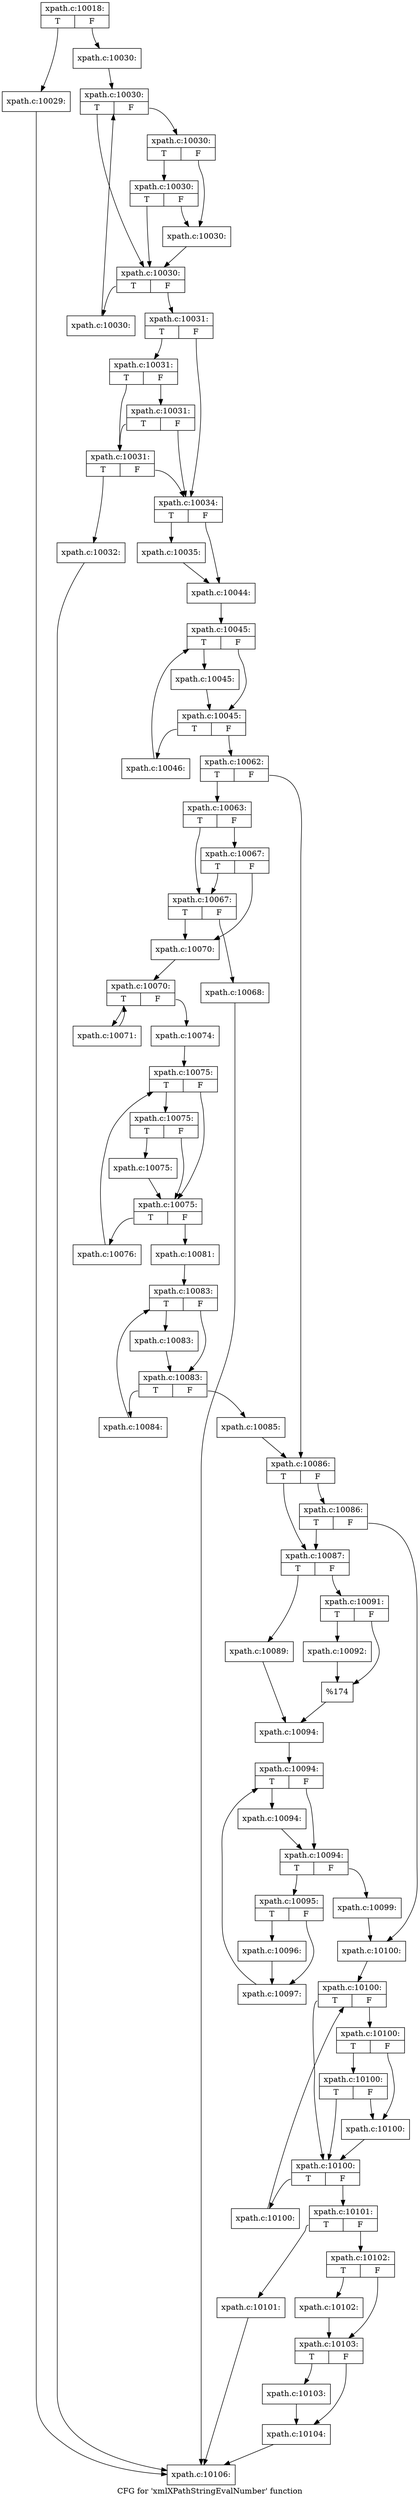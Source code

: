digraph "CFG for 'xmlXPathStringEvalNumber' function" {
	label="CFG for 'xmlXPathStringEvalNumber' function";

	Node0x55e6b288f0d0 [shape=record,label="{xpath.c:10018:|{<s0>T|<s1>F}}"];
	Node0x55e6b288f0d0:s0 -> Node0x55e6b28a8090;
	Node0x55e6b288f0d0:s1 -> Node0x55e6b28a80e0;
	Node0x55e6b28a8090 [shape=record,label="{xpath.c:10029:}"];
	Node0x55e6b28a8090 -> Node0x55e6b2186c50;
	Node0x55e6b28a80e0 [shape=record,label="{xpath.c:10030:}"];
	Node0x55e6b28a80e0 -> Node0x55e6b28a8540;
	Node0x55e6b28a8540 [shape=record,label="{xpath.c:10030:|{<s0>T|<s1>F}}"];
	Node0x55e6b28a8540:s0 -> Node0x55e6b28a87a0;
	Node0x55e6b28a8540:s1 -> Node0x55e6b28a8840;
	Node0x55e6b28a8840 [shape=record,label="{xpath.c:10030:|{<s0>T|<s1>F}}"];
	Node0x55e6b28a8840:s0 -> Node0x55e6b28a8aa0;
	Node0x55e6b28a8840:s1 -> Node0x55e6b28a87f0;
	Node0x55e6b28a8aa0 [shape=record,label="{xpath.c:10030:|{<s0>T|<s1>F}}"];
	Node0x55e6b28a8aa0:s0 -> Node0x55e6b28a87a0;
	Node0x55e6b28a8aa0:s1 -> Node0x55e6b28a87f0;
	Node0x55e6b28a87f0 [shape=record,label="{xpath.c:10030:}"];
	Node0x55e6b28a87f0 -> Node0x55e6b28a87a0;
	Node0x55e6b28a87a0 [shape=record,label="{xpath.c:10030:|{<s0>T|<s1>F}}"];
	Node0x55e6b28a87a0:s0 -> Node0x55e6b28a8ed0;
	Node0x55e6b28a87a0:s1 -> Node0x55e6b28a8720;
	Node0x55e6b28a8ed0 [shape=record,label="{xpath.c:10030:}"];
	Node0x55e6b28a8ed0 -> Node0x55e6b28a8540;
	Node0x55e6b28a8720 [shape=record,label="{xpath.c:10031:|{<s0>T|<s1>F}}"];
	Node0x55e6b28a8720:s0 -> Node0x55e6b28a95e0;
	Node0x55e6b28a8720:s1 -> Node0x55e6b28a9510;
	Node0x55e6b28a95e0 [shape=record,label="{xpath.c:10031:|{<s0>T|<s1>F}}"];
	Node0x55e6b28a95e0:s0 -> Node0x55e6b28a9560;
	Node0x55e6b28a95e0:s1 -> Node0x55e6b28a99b0;
	Node0x55e6b28a99b0 [shape=record,label="{xpath.c:10031:|{<s0>T|<s1>F}}"];
	Node0x55e6b28a99b0:s0 -> Node0x55e6b28a9560;
	Node0x55e6b28a99b0:s1 -> Node0x55e6b28a9510;
	Node0x55e6b28a9560 [shape=record,label="{xpath.c:10031:|{<s0>T|<s1>F}}"];
	Node0x55e6b28a9560:s0 -> Node0x55e6b28a94c0;
	Node0x55e6b28a9560:s1 -> Node0x55e6b28a9510;
	Node0x55e6b28a94c0 [shape=record,label="{xpath.c:10032:}"];
	Node0x55e6b28a94c0 -> Node0x55e6b2186c50;
	Node0x55e6b28a9510 [shape=record,label="{xpath.c:10034:|{<s0>T|<s1>F}}"];
	Node0x55e6b28a9510:s0 -> Node0x55e6b28aa5e0;
	Node0x55e6b28a9510:s1 -> Node0x55e6b28aa630;
	Node0x55e6b28aa5e0 [shape=record,label="{xpath.c:10035:}"];
	Node0x55e6b28aa5e0 -> Node0x55e6b28aa630;
	Node0x55e6b28aa630 [shape=record,label="{xpath.c:10044:}"];
	Node0x55e6b28aa630 -> Node0x55e6b28aaef0;
	Node0x55e6b28aaef0 [shape=record,label="{xpath.c:10045:|{<s0>T|<s1>F}}"];
	Node0x55e6b28aaef0:s0 -> Node0x55e6b28ab1e0;
	Node0x55e6b28aaef0:s1 -> Node0x55e6b28ab190;
	Node0x55e6b28ab1e0 [shape=record,label="{xpath.c:10045:}"];
	Node0x55e6b28ab1e0 -> Node0x55e6b28ab190;
	Node0x55e6b28ab190 [shape=record,label="{xpath.c:10045:|{<s0>T|<s1>F}}"];
	Node0x55e6b28ab190:s0 -> Node0x55e6b28ab820;
	Node0x55e6b28ab190:s1 -> Node0x55e6b28ab110;
	Node0x55e6b28ab820 [shape=record,label="{xpath.c:10046:}"];
	Node0x55e6b28ab820 -> Node0x55e6b28aaef0;
	Node0x55e6b28ab110 [shape=record,label="{xpath.c:10062:|{<s0>T|<s1>F}}"];
	Node0x55e6b28ab110:s0 -> Node0x55e6b28ac840;
	Node0x55e6b28ab110:s1 -> Node0x55e6b28ac890;
	Node0x55e6b28ac840 [shape=record,label="{xpath.c:10063:|{<s0>T|<s1>F}}"];
	Node0x55e6b28ac840:s0 -> Node0x55e6b28adb90;
	Node0x55e6b28ac840:s1 -> Node0x55e6b28adc10;
	Node0x55e6b28adc10 [shape=record,label="{xpath.c:10067:|{<s0>T|<s1>F}}"];
	Node0x55e6b28adc10:s0 -> Node0x55e6b28adb90;
	Node0x55e6b28adc10:s1 -> Node0x55e6b28adb40;
	Node0x55e6b28adb90 [shape=record,label="{xpath.c:10067:|{<s0>T|<s1>F}}"];
	Node0x55e6b28adb90:s0 -> Node0x55e6b28adb40;
	Node0x55e6b28adb90:s1 -> Node0x55e6b28adaf0;
	Node0x55e6b28adaf0 [shape=record,label="{xpath.c:10068:}"];
	Node0x55e6b28adaf0 -> Node0x55e6b2186c50;
	Node0x55e6b28adb40 [shape=record,label="{xpath.c:10070:}"];
	Node0x55e6b28adb40 -> Node0x55e6b28ae6e0;
	Node0x55e6b28ae6e0 [shape=record,label="{xpath.c:10070:|{<s0>T|<s1>F}}"];
	Node0x55e6b28ae6e0:s0 -> Node0x55e6b28aeb90;
	Node0x55e6b28ae6e0:s1 -> Node0x55e6b28ae900;
	Node0x55e6b28aeb90 [shape=record,label="{xpath.c:10071:}"];
	Node0x55e6b28aeb90 -> Node0x55e6b28ae6e0;
	Node0x55e6b28ae900 [shape=record,label="{xpath.c:10074:}"];
	Node0x55e6b28ae900 -> Node0x55e6b28af330;
	Node0x55e6b28af330 [shape=record,label="{xpath.c:10075:|{<s0>T|<s1>F}}"];
	Node0x55e6b28af330:s0 -> Node0x55e6b28af670;
	Node0x55e6b28af330:s1 -> Node0x55e6b28af5d0;
	Node0x55e6b28af670 [shape=record,label="{xpath.c:10075:|{<s0>T|<s1>F}}"];
	Node0x55e6b28af670:s0 -> Node0x55e6b28af620;
	Node0x55e6b28af670:s1 -> Node0x55e6b28af5d0;
	Node0x55e6b28af620 [shape=record,label="{xpath.c:10075:}"];
	Node0x55e6b28af620 -> Node0x55e6b28af5d0;
	Node0x55e6b28af5d0 [shape=record,label="{xpath.c:10075:|{<s0>T|<s1>F}}"];
	Node0x55e6b28af5d0:s0 -> Node0x55e6b28afc30;
	Node0x55e6b28af5d0:s1 -> Node0x55e6b28af550;
	Node0x55e6b28afc30 [shape=record,label="{xpath.c:10076:}"];
	Node0x55e6b28afc30 -> Node0x55e6b28af330;
	Node0x55e6b28af550 [shape=record,label="{xpath.c:10081:}"];
	Node0x55e6b28af550 -> Node0x55e6b28b1a30;
	Node0x55e6b28b1a30 [shape=record,label="{xpath.c:10083:|{<s0>T|<s1>F}}"];
	Node0x55e6b28b1a30:s0 -> Node0x55e6b28b1d20;
	Node0x55e6b28b1a30:s1 -> Node0x55e6b28b1cd0;
	Node0x55e6b28b1d20 [shape=record,label="{xpath.c:10083:}"];
	Node0x55e6b28b1d20 -> Node0x55e6b28b1cd0;
	Node0x55e6b28b1cd0 [shape=record,label="{xpath.c:10083:|{<s0>T|<s1>F}}"];
	Node0x55e6b28b1cd0:s0 -> Node0x55e6b28b22d0;
	Node0x55e6b28b1cd0:s1 -> Node0x55e6b28b1c50;
	Node0x55e6b28b22d0 [shape=record,label="{xpath.c:10084:}"];
	Node0x55e6b28b22d0 -> Node0x55e6b28b1a30;
	Node0x55e6b28b1c50 [shape=record,label="{xpath.c:10085:}"];
	Node0x55e6b28b1c50 -> Node0x55e6b28ac890;
	Node0x55e6b28ac890 [shape=record,label="{xpath.c:10086:|{<s0>T|<s1>F}}"];
	Node0x55e6b28ac890:s0 -> Node0x55e6b28b26e0;
	Node0x55e6b28ac890:s1 -> Node0x55e6b28b2780;
	Node0x55e6b28b2780 [shape=record,label="{xpath.c:10086:|{<s0>T|<s1>F}}"];
	Node0x55e6b28b2780:s0 -> Node0x55e6b28b26e0;
	Node0x55e6b28b2780:s1 -> Node0x55e6b28b2730;
	Node0x55e6b28b26e0 [shape=record,label="{xpath.c:10087:|{<s0>T|<s1>F}}"];
	Node0x55e6b28b26e0:s0 -> Node0x55e6b28b3140;
	Node0x55e6b28b26e0:s1 -> Node0x55e6b28b31e0;
	Node0x55e6b28b3140 [shape=record,label="{xpath.c:10089:}"];
	Node0x55e6b28b3140 -> Node0x55e6b28b3190;
	Node0x55e6b28b31e0 [shape=record,label="{xpath.c:10091:|{<s0>T|<s1>F}}"];
	Node0x55e6b28b31e0:s0 -> Node0x55e6b28b39d0;
	Node0x55e6b28b31e0:s1 -> Node0x55e6b28b3a20;
	Node0x55e6b28b39d0 [shape=record,label="{xpath.c:10092:}"];
	Node0x55e6b28b39d0 -> Node0x55e6b28b3a20;
	Node0x55e6b28b3a20 [shape=record,label="{%174}"];
	Node0x55e6b28b3a20 -> Node0x55e6b28b3190;
	Node0x55e6b28b3190 [shape=record,label="{xpath.c:10094:}"];
	Node0x55e6b28b3190 -> Node0x55e6b28b4190;
	Node0x55e6b28b4190 [shape=record,label="{xpath.c:10094:|{<s0>T|<s1>F}}"];
	Node0x55e6b28b4190:s0 -> Node0x55e6b28b4480;
	Node0x55e6b28b4190:s1 -> Node0x55e6b28b4430;
	Node0x55e6b28b4480 [shape=record,label="{xpath.c:10094:}"];
	Node0x55e6b28b4480 -> Node0x55e6b28b4430;
	Node0x55e6b28b4430 [shape=record,label="{xpath.c:10094:|{<s0>T|<s1>F}}"];
	Node0x55e6b28b4430:s0 -> Node0x55e6b28b4ac0;
	Node0x55e6b28b4430:s1 -> Node0x55e6b28b43b0;
	Node0x55e6b28b4ac0 [shape=record,label="{xpath.c:10095:|{<s0>T|<s1>F}}"];
	Node0x55e6b28b4ac0:s0 -> Node0x55e6b28b4cb0;
	Node0x55e6b28b4ac0:s1 -> Node0x55e6b28b4d00;
	Node0x55e6b28b4cb0 [shape=record,label="{xpath.c:10096:}"];
	Node0x55e6b28b4cb0 -> Node0x55e6b28b4d00;
	Node0x55e6b28b4d00 [shape=record,label="{xpath.c:10097:}"];
	Node0x55e6b28b4d00 -> Node0x55e6b28b4190;
	Node0x55e6b28b43b0 [shape=record,label="{xpath.c:10099:}"];
	Node0x55e6b28b43b0 -> Node0x55e6b28b2730;
	Node0x55e6b28b2730 [shape=record,label="{xpath.c:10100:}"];
	Node0x55e6b28b2730 -> Node0x55e6b266f990;
	Node0x55e6b266f990 [shape=record,label="{xpath.c:10100:|{<s0>T|<s1>F}}"];
	Node0x55e6b266f990:s0 -> Node0x55e6b266fbf0;
	Node0x55e6b266f990:s1 -> Node0x55e6b266fc90;
	Node0x55e6b266fc90 [shape=record,label="{xpath.c:10100:|{<s0>T|<s1>F}}"];
	Node0x55e6b266fc90:s0 -> Node0x55e6b266fef0;
	Node0x55e6b266fc90:s1 -> Node0x55e6b266fc40;
	Node0x55e6b266fef0 [shape=record,label="{xpath.c:10100:|{<s0>T|<s1>F}}"];
	Node0x55e6b266fef0:s0 -> Node0x55e6b266fbf0;
	Node0x55e6b266fef0:s1 -> Node0x55e6b266fc40;
	Node0x55e6b266fc40 [shape=record,label="{xpath.c:10100:}"];
	Node0x55e6b266fc40 -> Node0x55e6b266fbf0;
	Node0x55e6b266fbf0 [shape=record,label="{xpath.c:10100:|{<s0>T|<s1>F}}"];
	Node0x55e6b266fbf0:s0 -> Node0x55e6b2670320;
	Node0x55e6b266fbf0:s1 -> Node0x55e6b266fb70;
	Node0x55e6b2670320 [shape=record,label="{xpath.c:10100:}"];
	Node0x55e6b2670320 -> Node0x55e6b266f990;
	Node0x55e6b266fb70 [shape=record,label="{xpath.c:10101:|{<s0>T|<s1>F}}"];
	Node0x55e6b266fb70:s0 -> Node0x55e6b26708a0;
	Node0x55e6b266fb70:s1 -> Node0x55e6b26708f0;
	Node0x55e6b26708a0 [shape=record,label="{xpath.c:10101:}"];
	Node0x55e6b26708a0 -> Node0x55e6b2186c50;
	Node0x55e6b26708f0 [shape=record,label="{xpath.c:10102:|{<s0>T|<s1>F}}"];
	Node0x55e6b26708f0:s0 -> Node0x55e6b2670e70;
	Node0x55e6b26708f0:s1 -> Node0x55e6b2670ec0;
	Node0x55e6b2670e70 [shape=record,label="{xpath.c:10102:}"];
	Node0x55e6b2670e70 -> Node0x55e6b2670ec0;
	Node0x55e6b2670ec0 [shape=record,label="{xpath.c:10103:|{<s0>T|<s1>F}}"];
	Node0x55e6b2670ec0:s0 -> Node0x55e6b26713d0;
	Node0x55e6b2670ec0:s1 -> Node0x55e6b2671420;
	Node0x55e6b26713d0 [shape=record,label="{xpath.c:10103:}"];
	Node0x55e6b26713d0 -> Node0x55e6b2671420;
	Node0x55e6b2671420 [shape=record,label="{xpath.c:10104:}"];
	Node0x55e6b2671420 -> Node0x55e6b2186c50;
	Node0x55e6b2186c50 [shape=record,label="{xpath.c:10106:}"];
}
